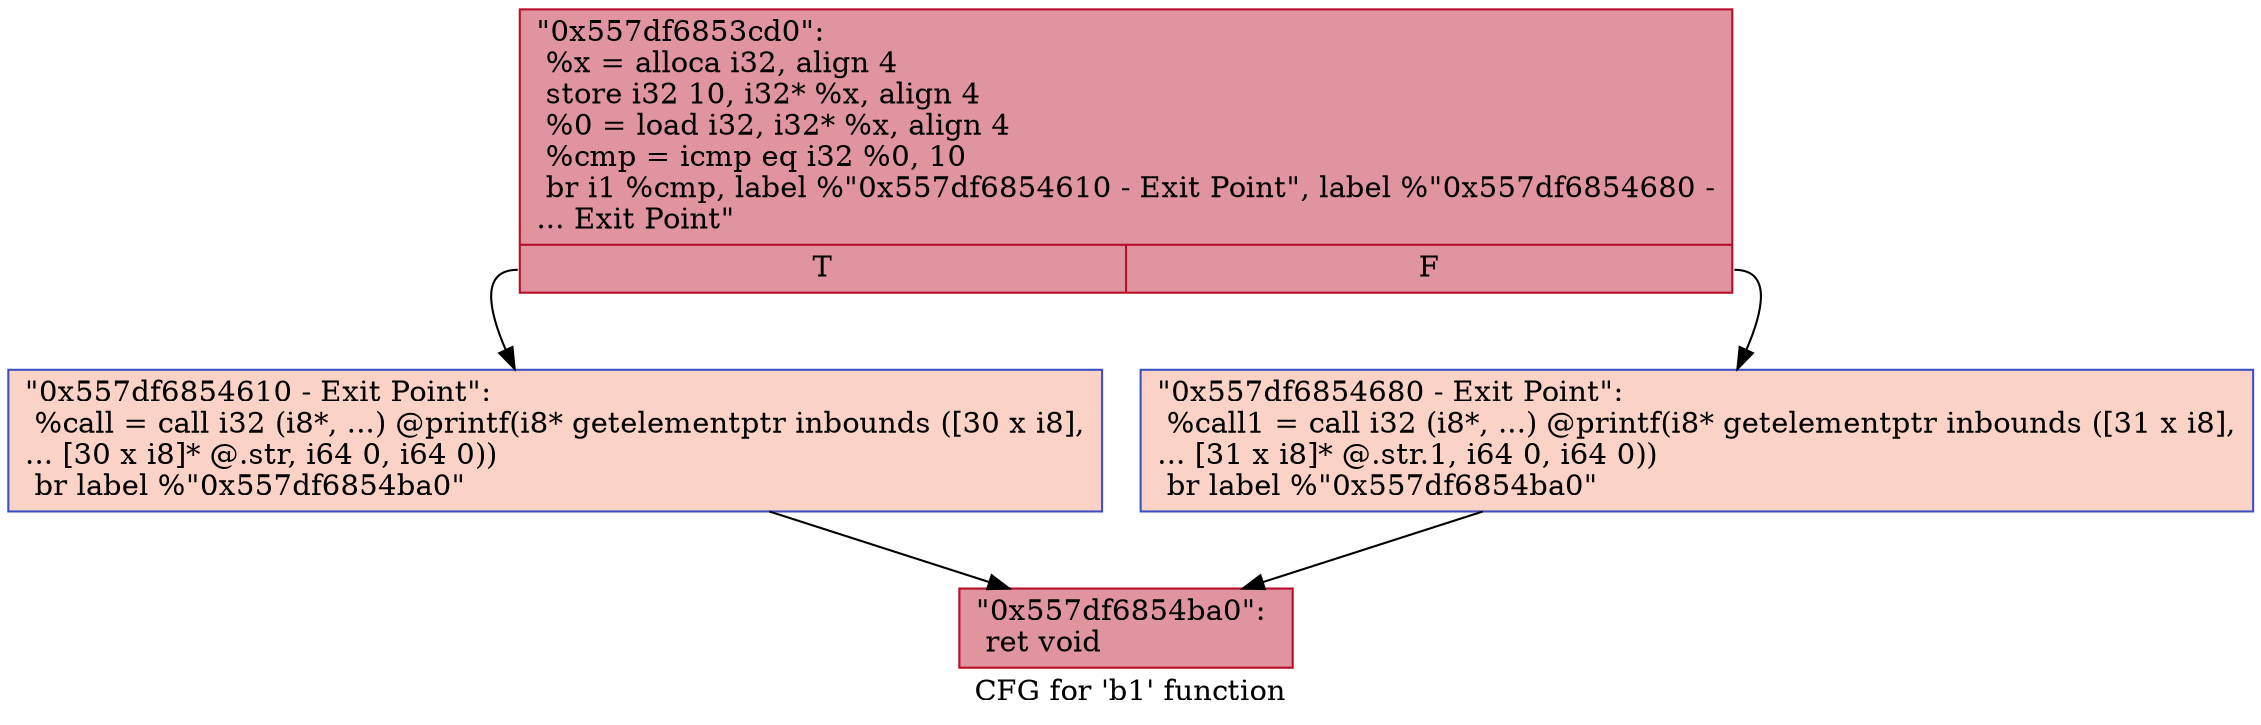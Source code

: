 digraph "CFG for 'b1' function" {
	label="CFG for 'b1' function";

	Node0x557df6853cd0 [shape=record,color="#b70d28ff", style=filled, fillcolor="#b70d2870",label="{\"0x557df6853cd0\":\l  %x = alloca i32, align 4\l  store i32 10, i32* %x, align 4\l  %0 = load i32, i32* %x, align 4\l  %cmp = icmp eq i32 %0, 10\l  br i1 %cmp, label %\"0x557df6854610 - Exit Point\", label %\"0x557df6854680 -\l... Exit Point\"\l|{<s0>T|<s1>F}}"];
	Node0x557df6853cd0:s0 -> Node0x557df6854610;
	Node0x557df6853cd0:s1 -> Node0x557df6854680;
	Node0x557df6854610 [shape=record,color="#3d50c3ff", style=filled, fillcolor="#f59c7d70",label="{\"0x557df6854610 - Exit Point\":                    \l  %call = call i32 (i8*, ...) @printf(i8* getelementptr inbounds ([30 x i8],\l... [30 x i8]* @.str, i64 0, i64 0))\l  br label %\"0x557df6854ba0\"\l}"];
	Node0x557df6854610 -> Node0x557df6854ba0;
	Node0x557df6854680 [shape=record,color="#3d50c3ff", style=filled, fillcolor="#f59c7d70",label="{\"0x557df6854680 - Exit Point\":                    \l  %call1 = call i32 (i8*, ...) @printf(i8* getelementptr inbounds ([31 x i8],\l... [31 x i8]* @.str.1, i64 0, i64 0))\l  br label %\"0x557df6854ba0\"\l}"];
	Node0x557df6854680 -> Node0x557df6854ba0;
	Node0x557df6854ba0 [shape=record,color="#b70d28ff", style=filled, fillcolor="#b70d2870",label="{\"0x557df6854ba0\":                                 \l  ret void\l}"];
}
